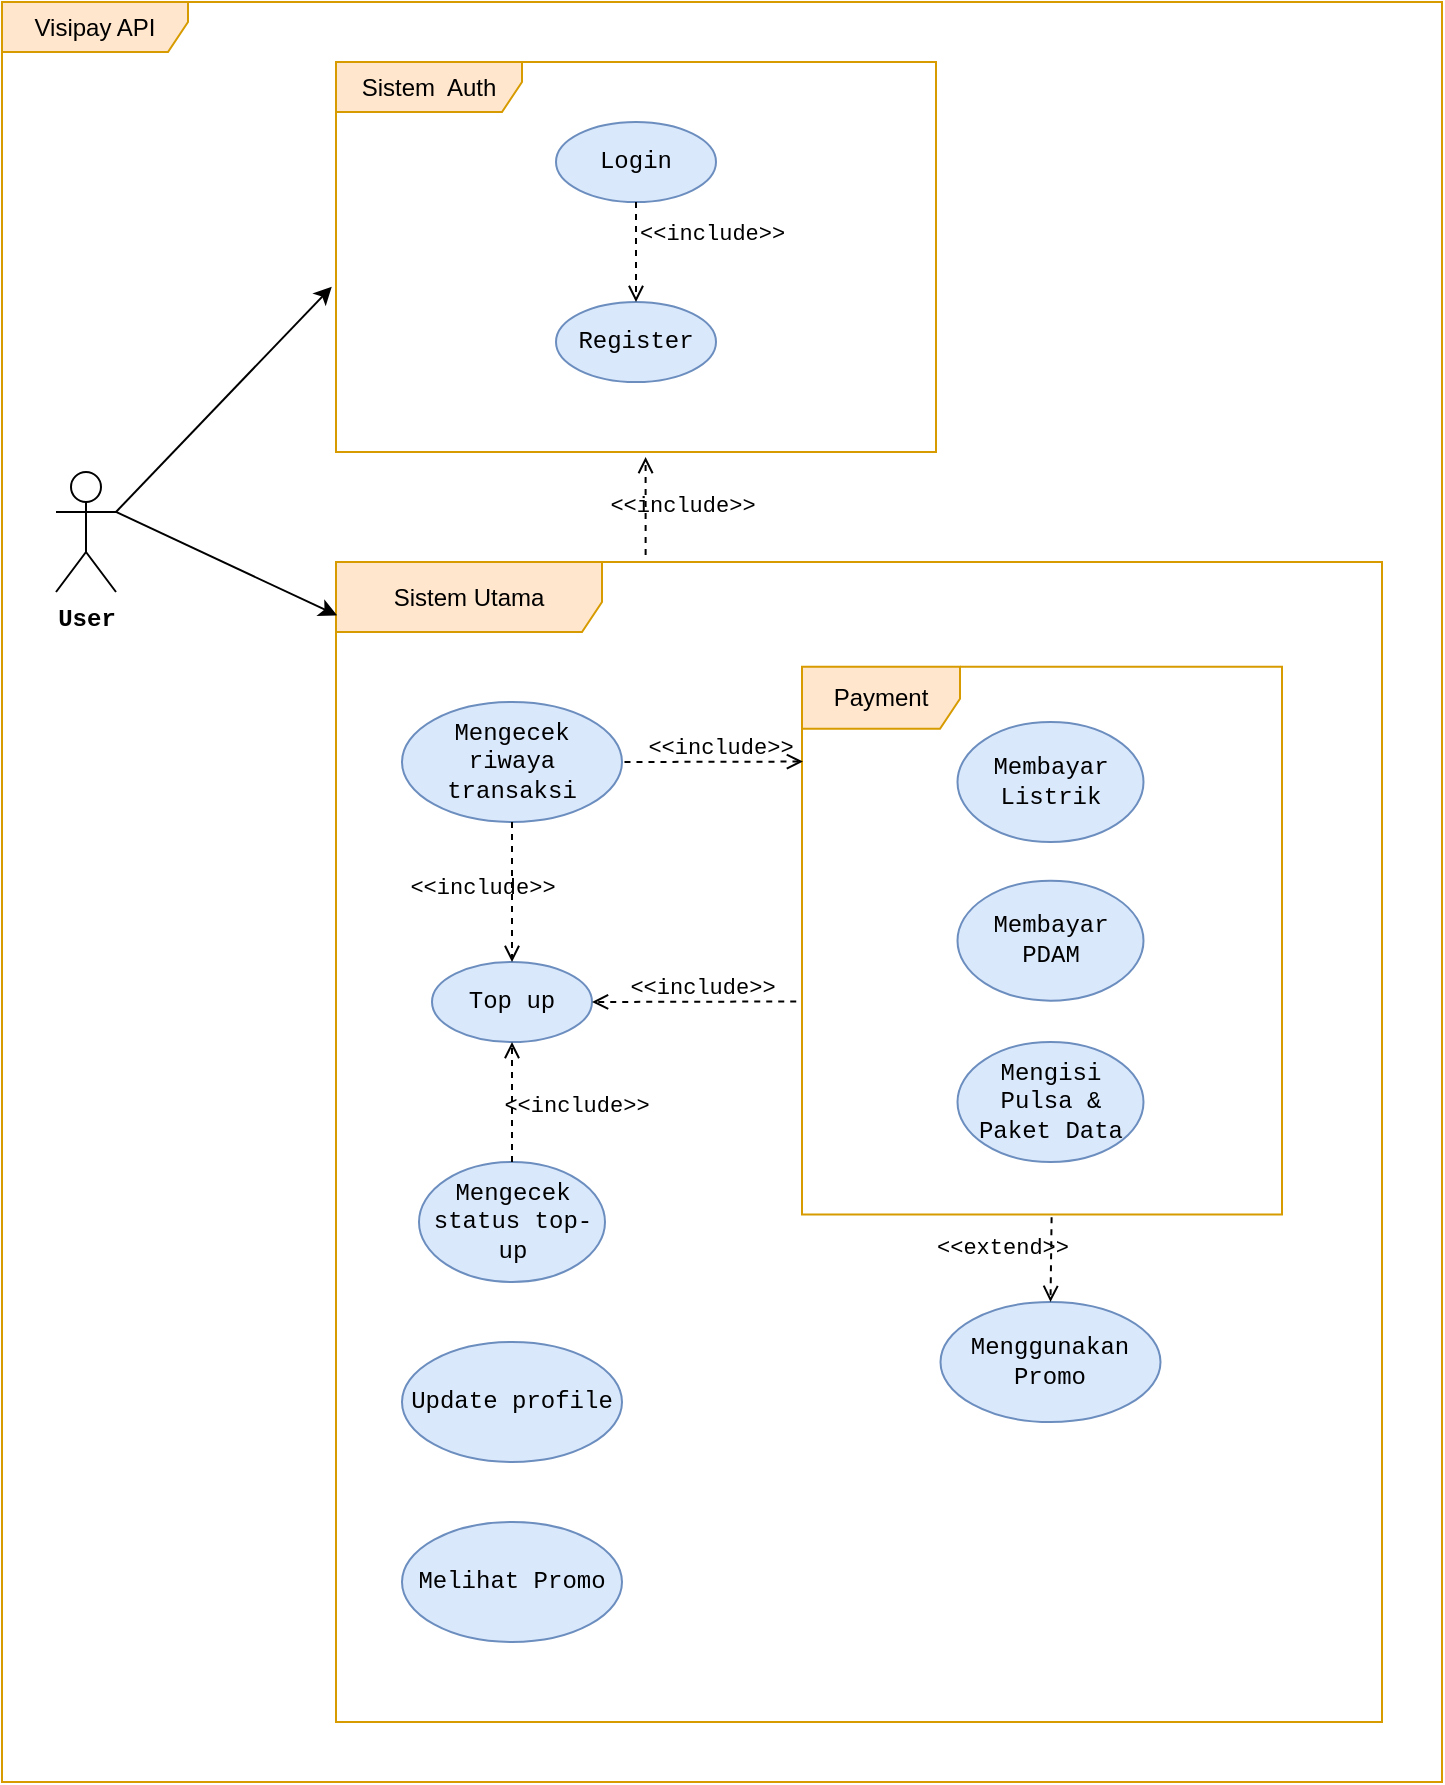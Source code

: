 <mxfile>
    <diagram id="E3wJx75sWxEr6Bw6gObw" name="Use Case">
        <mxGraphModel dx="676" dy="591" grid="1" gridSize="10" guides="1" tooltips="1" connect="1" arrows="1" fold="1" page="1" pageScale="1" pageWidth="850" pageHeight="1100" math="0" shadow="0">
            <root>
                <mxCell id="0"/>
                <mxCell id="1" parent="0"/>
                <mxCell id="80" value="Visipay API" style="shape=umlFrame;whiteSpace=wrap;html=1;fillColor=#ffe6cc;strokeColor=#d79b00;width=93;height=25;" vertex="1" parent="1">
                    <mxGeometry x="120" y="240" width="720" height="890" as="geometry"/>
                </mxCell>
                <mxCell id="41" value="Sistem Utama" style="shape=umlFrame;whiteSpace=wrap;html=1;fillColor=#ffe6cc;strokeColor=#d79b00;width=133;height=35;" parent="1" vertex="1">
                    <mxGeometry x="287" y="520" width="523" height="580" as="geometry"/>
                </mxCell>
                <mxCell id="73" value="Payment" style="shape=umlFrame;whiteSpace=wrap;html=1;fillColor=#ffe6cc;strokeColor=#d79b00;width=79;height=31;" vertex="1" parent="1">
                    <mxGeometry x="520" y="572.41" width="240" height="273.84" as="geometry"/>
                </mxCell>
                <mxCell id="35" value="Sistem&amp;nbsp; Auth" style="shape=umlFrame;whiteSpace=wrap;html=1;fillColor=#ffe6cc;strokeColor=#d79b00;width=93;height=25;" parent="1" vertex="1">
                    <mxGeometry x="287" y="270" width="300" height="195" as="geometry"/>
                </mxCell>
                <mxCell id="36" value="Login" style="ellipse;whiteSpace=wrap;html=1;fontFamily=Courier New;fillColor=#dae8fc;strokeColor=#6c8ebf;" parent="1" vertex="1">
                    <mxGeometry x="397" y="300" width="80" height="40" as="geometry"/>
                </mxCell>
                <mxCell id="37" value="Register" style="ellipse;whiteSpace=wrap;html=1;fontFamily=Courier New;fillColor=#dae8fc;strokeColor=#6c8ebf;" parent="1" vertex="1">
                    <mxGeometry x="397" y="390" width="80" height="40" as="geometry"/>
                </mxCell>
                <mxCell id="39" value="&amp;lt;&amp;lt;include&amp;gt;&amp;gt;" style="edgeStyle=none;html=1;endArrow=open;verticalAlign=bottom;dashed=1;labelBackgroundColor=none;fontFamily=Courier New;exitX=0.5;exitY=1;exitDx=0;exitDy=0;entryX=0.5;entryY=0;entryDx=0;entryDy=0;align=left;" parent="1" source="36" target="37" edge="1">
                    <mxGeometry width="160" relative="1" as="geometry">
                        <mxPoint x="267" y="100" as="sourcePoint"/>
                        <mxPoint x="267" y="160" as="targetPoint"/>
                        <Array as="points"/>
                    </mxGeometry>
                </mxCell>
                <mxCell id="43" value="Top up" style="ellipse;whiteSpace=wrap;html=1;fontFamily=Courier New;fillColor=#dae8fc;strokeColor=#6c8ebf;" parent="1" vertex="1">
                    <mxGeometry x="335" y="720" width="80" height="40" as="geometry"/>
                </mxCell>
                <mxCell id="44" value="Mengecek status top-up" style="ellipse;whiteSpace=wrap;html=1;fontFamily=Courier New;fillColor=#dae8fc;strokeColor=#6c8ebf;" parent="1" vertex="1">
                    <mxGeometry x="328.5" y="820" width="93" height="60" as="geometry"/>
                </mxCell>
                <mxCell id="50" value="Update profile" style="ellipse;whiteSpace=wrap;html=1;fontFamily=Courier New;fillColor=#dae8fc;strokeColor=#6c8ebf;" parent="1" vertex="1">
                    <mxGeometry x="320" y="910" width="110" height="60" as="geometry"/>
                </mxCell>
                <mxCell id="74" style="html=1;entryX=-0.007;entryY=0.576;entryDx=0;entryDy=0;entryPerimeter=0;exitX=1;exitY=0.333;exitDx=0;exitDy=0;exitPerimeter=0;" edge="1" parent="1" source="51" target="35">
                    <mxGeometry relative="1" as="geometry">
                        <mxPoint x="200" y="500" as="sourcePoint"/>
                        <mxPoint x="240" y="320" as="targetPoint"/>
                    </mxGeometry>
                </mxCell>
                <mxCell id="75" style="edgeStyle=none;html=1;entryX=0.001;entryY=0.046;entryDx=0;entryDy=0;entryPerimeter=0;exitX=1;exitY=0.333;exitDx=0;exitDy=0;exitPerimeter=0;" edge="1" parent="1" source="51" target="41">
                    <mxGeometry relative="1" as="geometry"/>
                </mxCell>
                <mxCell id="51" value="User" style="shape=umlActor;html=1;verticalLabelPosition=bottom;verticalAlign=top;align=center;fontFamily=Courier New;fontStyle=1" parent="1" vertex="1">
                    <mxGeometry x="147" y="475" width="30" height="60" as="geometry"/>
                </mxCell>
                <mxCell id="61" value="Mengecek riwaya transaksi" style="ellipse;whiteSpace=wrap;html=1;fontFamily=Courier New;fillColor=#dae8fc;strokeColor=#6c8ebf;" vertex="1" parent="1">
                    <mxGeometry x="320" y="590" width="110" height="60" as="geometry"/>
                </mxCell>
                <mxCell id="63" value="&amp;lt;&amp;lt;include&amp;gt;&amp;gt;" style="edgeStyle=none;html=1;endArrow=open;verticalAlign=top;dashed=1;labelBackgroundColor=none;fontFamily=Courier New;align=center;entryX=0.5;entryY=1;entryDx=0;entryDy=0;exitX=0.5;exitY=0;exitDx=0;exitDy=0;" edge="1" parent="1" source="44" target="43">
                    <mxGeometry x="0.371" y="-32" width="160" relative="1" as="geometry">
                        <mxPoint x="335.4" y="1055.865" as="sourcePoint"/>
                        <mxPoint x="275.0" y="998" as="targetPoint"/>
                        <Array as="points"/>
                        <mxPoint as="offset"/>
                    </mxGeometry>
                </mxCell>
                <mxCell id="65" value="&amp;lt;&amp;lt;include&amp;gt;&amp;gt;" style="edgeStyle=none;html=1;endArrow=open;verticalAlign=top;dashed=1;labelBackgroundColor=none;fontFamily=Courier New;align=center;entryX=0.5;entryY=0;entryDx=0;entryDy=0;exitX=0.5;exitY=1;exitDx=0;exitDy=0;" edge="1" parent="1" source="61" target="43">
                    <mxGeometry x="-0.429" y="-15" width="160" relative="1" as="geometry">
                        <mxPoint x="335.4" y="1027.865" as="sourcePoint"/>
                        <mxPoint x="275.0" y="970" as="targetPoint"/>
                        <Array as="points"/>
                        <mxPoint as="offset"/>
                    </mxGeometry>
                </mxCell>
                <mxCell id="67" value="Membayar Listrik" style="ellipse;whiteSpace=wrap;html=1;fontFamily=Courier New;fillColor=#dae8fc;strokeColor=#6c8ebf;" vertex="1" parent="1">
                    <mxGeometry x="597.75" y="600" width="93" height="60" as="geometry"/>
                </mxCell>
                <mxCell id="68" value="Membayar PDAM" style="ellipse;whiteSpace=wrap;html=1;fontFamily=Courier New;fillColor=#dae8fc;strokeColor=#6c8ebf;" vertex="1" parent="1">
                    <mxGeometry x="597.75" y="679.33" width="93" height="60" as="geometry"/>
                </mxCell>
                <mxCell id="69" value="Mengisi Pulsa &amp;amp; Paket Data" style="ellipse;whiteSpace=wrap;html=1;fontFamily=Courier New;fillColor=#dae8fc;strokeColor=#6c8ebf;" vertex="1" parent="1">
                    <mxGeometry x="597.75" y="760" width="93" height="60" as="geometry"/>
                </mxCell>
                <mxCell id="76" value="&amp;lt;&amp;lt;include&amp;gt;&amp;gt;" style="edgeStyle=none;html=1;endArrow=open;verticalAlign=top;dashed=1;labelBackgroundColor=none;fontFamily=Courier New;align=center;entryX=0.516;entryY=1.013;entryDx=0;entryDy=0;exitX=0.296;exitY=-0.006;exitDx=0;exitDy=0;entryPerimeter=0;exitPerimeter=0;" edge="1" parent="1" source="41" target="35">
                    <mxGeometry x="0.529" y="-18" width="160" relative="1" as="geometry">
                        <mxPoint x="385" y="660" as="sourcePoint"/>
                        <mxPoint x="385" y="730" as="targetPoint"/>
                        <Array as="points"/>
                        <mxPoint as="offset"/>
                    </mxGeometry>
                </mxCell>
                <mxCell id="78" value="&amp;lt;&amp;lt;include&amp;gt;&amp;gt;" style="edgeStyle=none;html=1;endArrow=open;verticalAlign=top;dashed=1;labelBackgroundColor=none;fontFamily=Courier New;align=center;entryX=1;entryY=0.5;entryDx=0;entryDy=0;exitX=-0.012;exitY=0.611;exitDx=0;exitDy=0;exitPerimeter=0;" edge="1" parent="1" source="73" target="43">
                    <mxGeometry x="-0.078" y="-20" width="160" relative="1" as="geometry">
                        <mxPoint x="385" y="830" as="sourcePoint"/>
                        <mxPoint x="385" y="770" as="targetPoint"/>
                        <Array as="points"/>
                        <mxPoint as="offset"/>
                    </mxGeometry>
                </mxCell>
                <mxCell id="79" value="&amp;lt;&amp;lt;include&amp;gt;&amp;gt;" style="edgeStyle=none;html=1;endArrow=none;verticalAlign=top;dashed=1;labelBackgroundColor=none;fontFamily=Courier New;align=center;entryX=1;entryY=0.5;entryDx=0;entryDy=0;exitX=0.002;exitY=0.173;exitDx=0;exitDy=0;exitPerimeter=0;startArrow=open;startFill=0;endFill=0;" edge="1" parent="1" source="73" target="61">
                    <mxGeometry x="-0.078" y="-20" width="160" relative="1" as="geometry">
                        <mxPoint x="527.12" y="749.726" as="sourcePoint"/>
                        <mxPoint x="425" y="750" as="targetPoint"/>
                        <Array as="points"/>
                        <mxPoint as="offset"/>
                    </mxGeometry>
                </mxCell>
                <mxCell id="81" value="Melihat Promo" style="ellipse;whiteSpace=wrap;html=1;fontFamily=Courier New;fillColor=#dae8fc;strokeColor=#6c8ebf;" vertex="1" parent="1">
                    <mxGeometry x="320" y="1000" width="110" height="60" as="geometry"/>
                </mxCell>
                <mxCell id="82" value="Menggunakan Promo" style="ellipse;whiteSpace=wrap;html=1;fontFamily=Courier New;fillColor=#dae8fc;strokeColor=#6c8ebf;" vertex="1" parent="1">
                    <mxGeometry x="589.25" y="890" width="110" height="60" as="geometry"/>
                </mxCell>
                <mxCell id="83" value="&amp;lt;&amp;lt;extend&amp;gt;&amp;gt;" style="edgeStyle=none;html=1;endArrow=open;verticalAlign=top;dashed=1;labelBackgroundColor=none;fontFamily=Courier New;align=center;entryX=0.5;entryY=0;entryDx=0;entryDy=0;exitX=0.52;exitY=1.005;exitDx=0;exitDy=0;exitPerimeter=0;" edge="1" parent="1" source="73" target="82">
                    <mxGeometry x="-0.873" y="-25" width="160" relative="1" as="geometry">
                        <mxPoint x="527.12" y="749.726" as="sourcePoint"/>
                        <mxPoint x="425" y="750" as="targetPoint"/>
                        <Array as="points"/>
                        <mxPoint as="offset"/>
                    </mxGeometry>
                </mxCell>
            </root>
        </mxGraphModel>
    </diagram>
</mxfile>